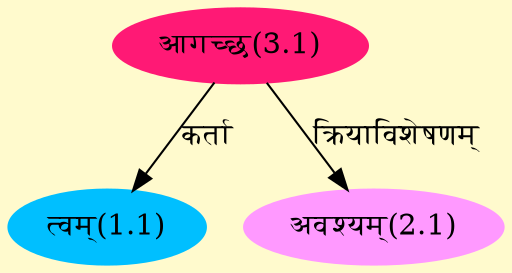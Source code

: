 digraph G{
rankdir=BT;
 compound=true;
 bgcolor="lemonchiffon1";
Node1_1 [style=filled, color="#00BFFF" label = "त्वम्(1.1)"]
Node3_1 [style=filled, color="#FF1975" label = "आगच्छ(3.1)"]
Node2_1 [style=filled, color="#FF99FF" label = "अवश्यम्(2.1)"]
/* Start of Relations section */

Node1_1 -> Node3_1 [  label="कर्ता"  dir="back" ]
Node2_1 -> Node3_1 [  label="क्रियाविशेषणम्"  dir="back" ]
}
